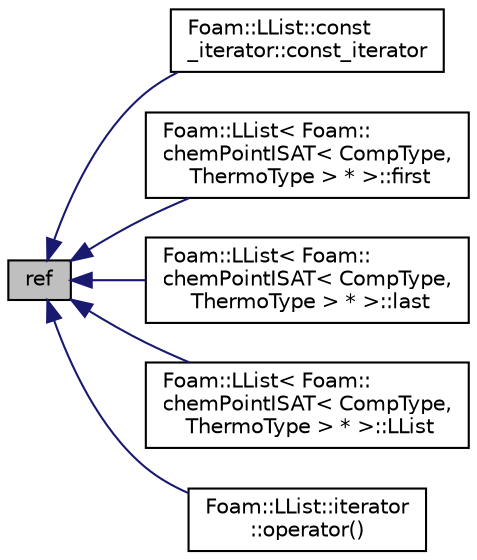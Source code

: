 digraph "ref"
{
  bgcolor="transparent";
  edge [fontname="Helvetica",fontsize="10",labelfontname="Helvetica",labelfontsize="10"];
  node [fontname="Helvetica",fontsize="10",shape=record];
  rankdir="LR";
  Node1 [label="ref",height=0.2,width=0.4,color="black", fillcolor="grey75", style="filled" fontcolor="black"];
  Node1 -> Node2 [dir="back",color="midnightblue",fontsize="10",style="solid",fontname="Helvetica"];
  Node2 [label="Foam::LList::const\l_iterator::const_iterator",height=0.2,width=0.4,color="black",URL="$classFoam_1_1LList_1_1const__iterator.html#a7c8e6a45d83ab5598f533ab8e2fb63c0",tooltip="Construct from base iterator. "];
  Node1 -> Node3 [dir="back",color="midnightblue",fontsize="10",style="solid",fontname="Helvetica"];
  Node3 [label="Foam::LList\< Foam::\lchemPointISAT\< CompType,\l ThermoType \> * \>::first",height=0.2,width=0.4,color="black",URL="$classFoam_1_1LList.html#ae211f2699ae4f0001846da6fa8db59f4",tooltip="The first entry in the list (const access) "];
  Node1 -> Node4 [dir="back",color="midnightblue",fontsize="10",style="solid",fontname="Helvetica"];
  Node4 [label="Foam::LList\< Foam::\lchemPointISAT\< CompType,\l ThermoType \> * \>::last",height=0.2,width=0.4,color="black",URL="$classFoam_1_1LList.html#aa2052270de2b3e3e591bf6891ca63a64",tooltip="The last entry in the list. "];
  Node1 -> Node5 [dir="back",color="midnightblue",fontsize="10",style="solid",fontname="Helvetica"];
  Node5 [label="Foam::LList\< Foam::\lchemPointISAT\< CompType,\l ThermoType \> * \>::LList",height=0.2,width=0.4,color="black",URL="$classFoam_1_1LList.html#a730afcf7dda2f94d9fb14bdb8e97172d",tooltip="Construct and copy insert the initial T item. "];
  Node1 -> Node6 [dir="back",color="midnightblue",fontsize="10",style="solid",fontname="Helvetica"];
  Node6 [label="Foam::LList::iterator\l::operator()",height=0.2,width=0.4,color="black",URL="$classFoam_1_1LList_1_1iterator.html#af401023eda77c00042e140e3518abcc7"];
}
